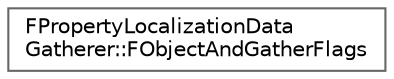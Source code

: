digraph "Graphical Class Hierarchy"
{
 // INTERACTIVE_SVG=YES
 // LATEX_PDF_SIZE
  bgcolor="transparent";
  edge [fontname=Helvetica,fontsize=10,labelfontname=Helvetica,labelfontsize=10];
  node [fontname=Helvetica,fontsize=10,shape=box,height=0.2,width=0.4];
  rankdir="LR";
  Node0 [id="Node000000",label="FPropertyLocalizationData\lGatherer::FObjectAndGatherFlags",height=0.2,width=0.4,color="grey40", fillcolor="white", style="filled",URL="$da/de0/structFPropertyLocalizationDataGatherer_1_1FObjectAndGatherFlags.html",tooltip=" "];
}
